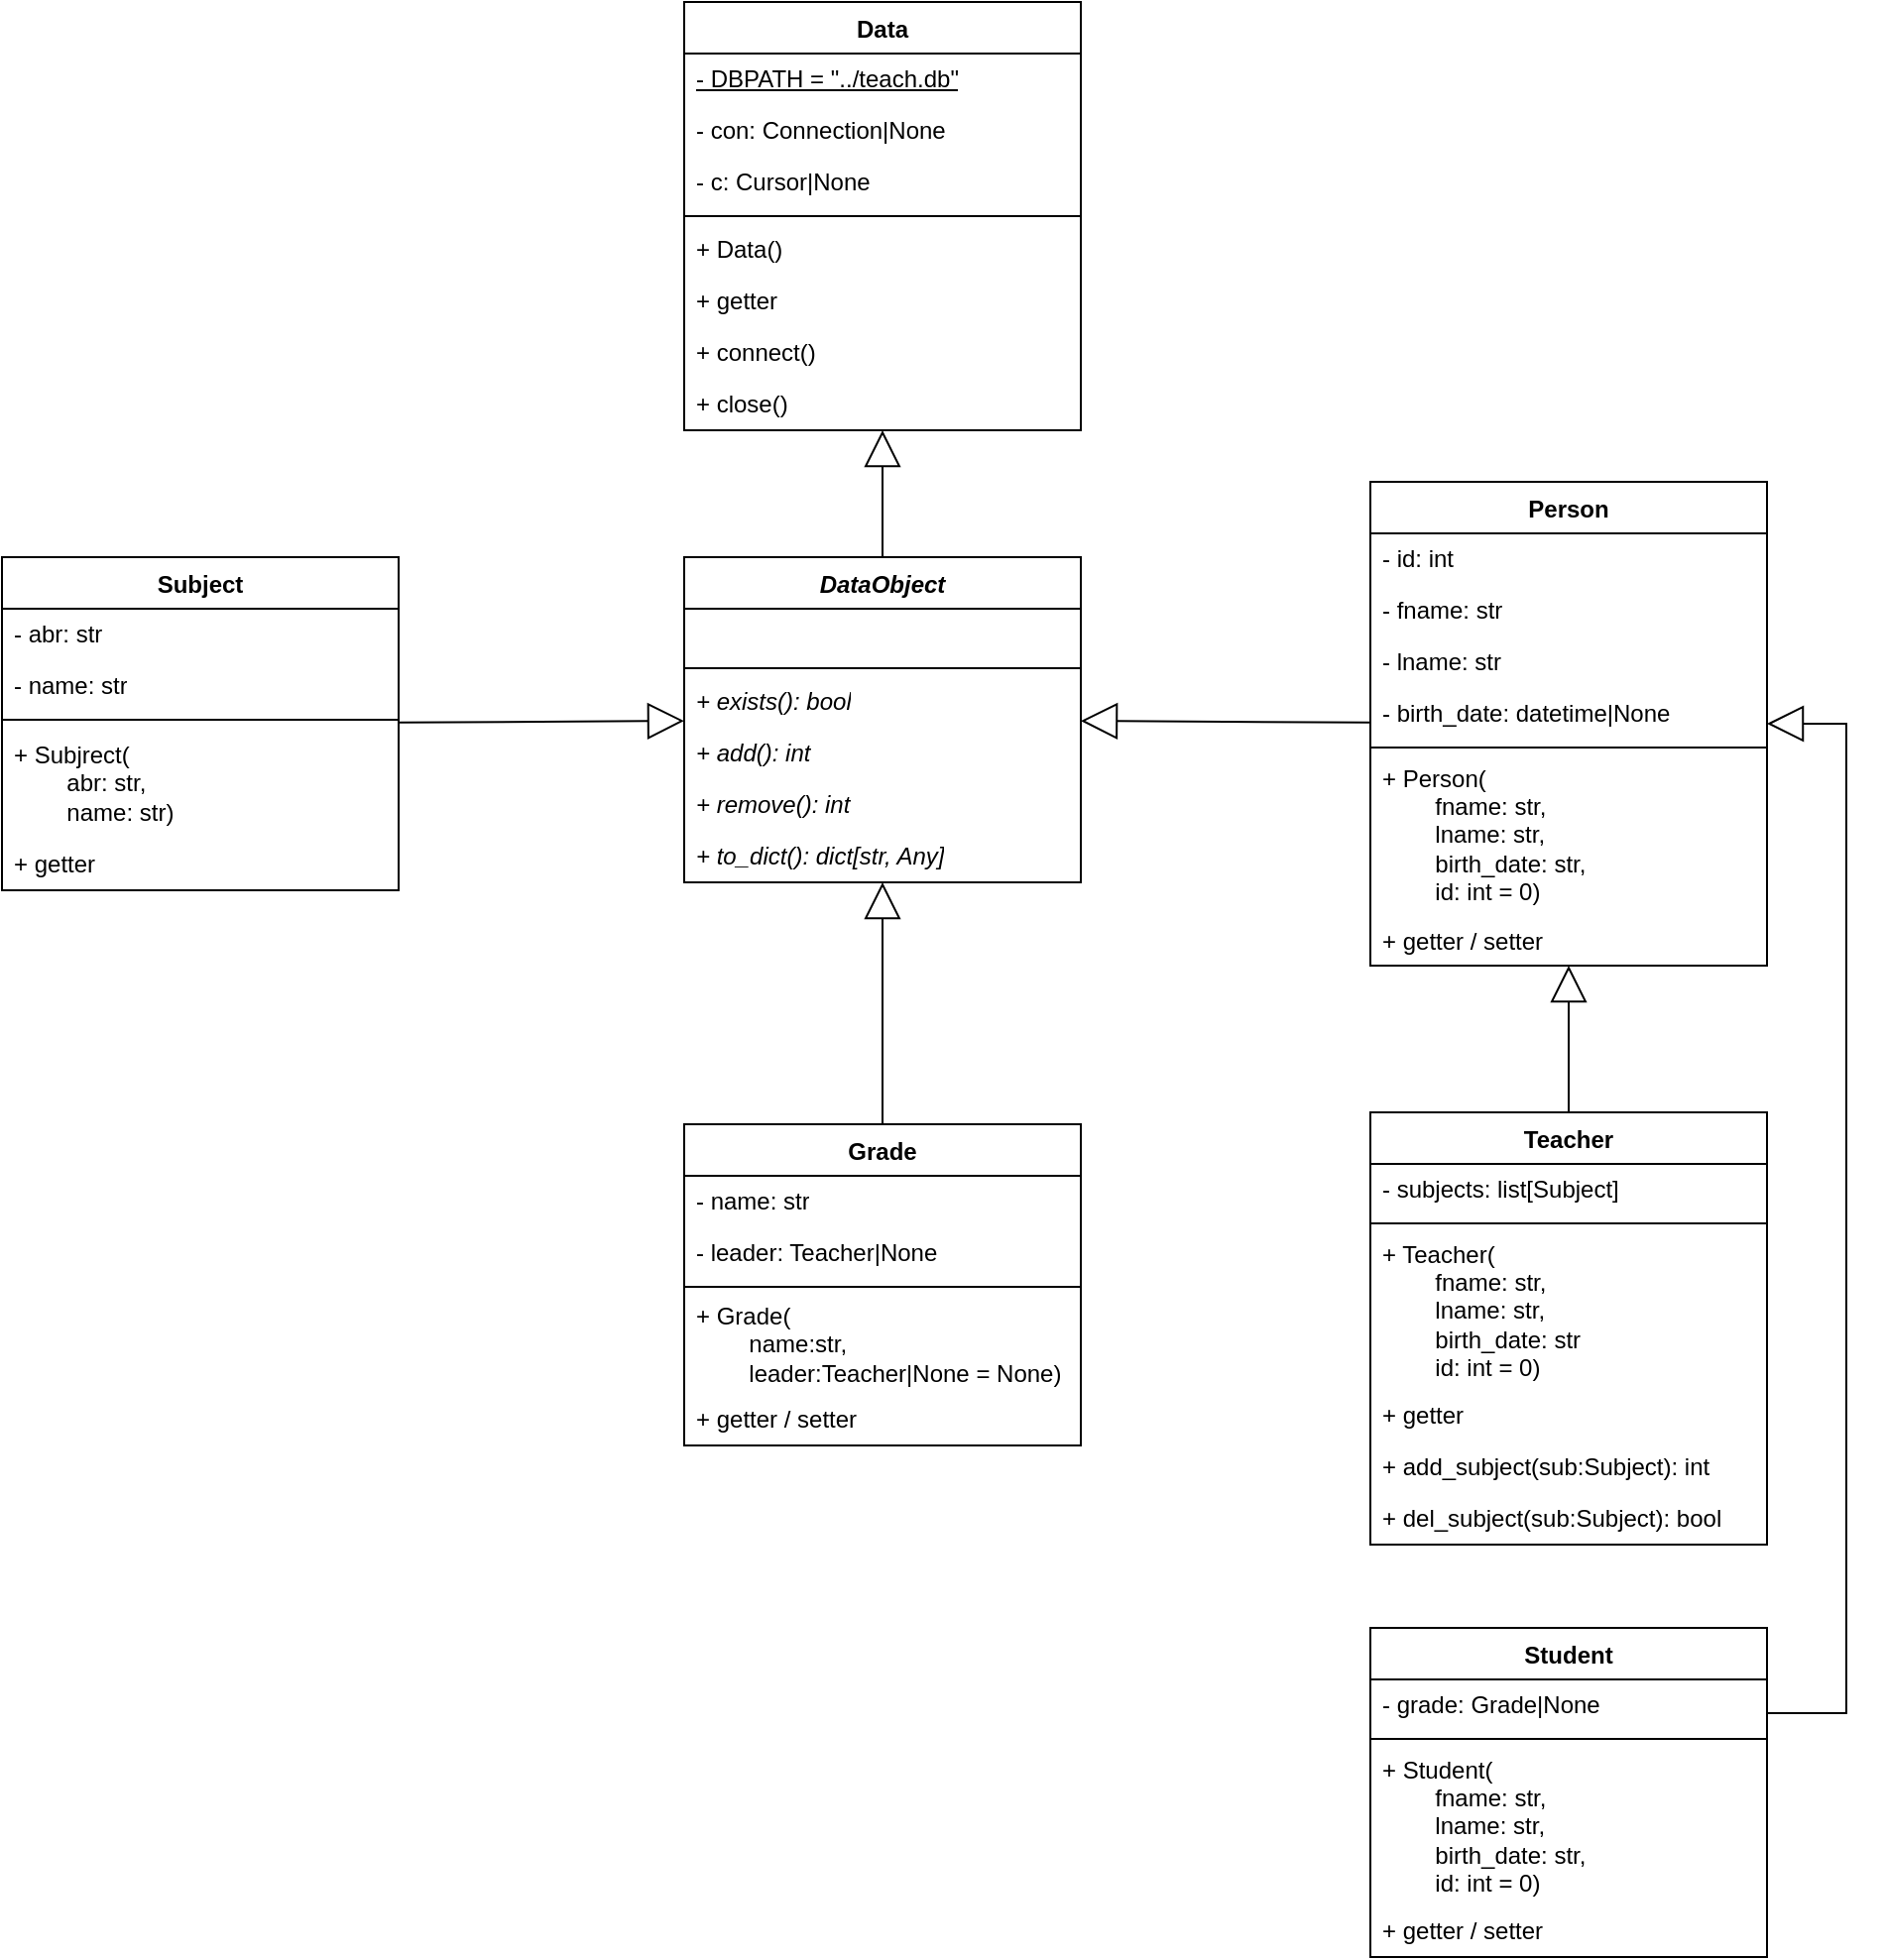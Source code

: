 <mxfile version="26.2.13">
  <diagram name="Page-1" id="PVhxKs5UIoAoCetLRb1k">
    <mxGraphModel dx="1775" dy="617" grid="1" gridSize="10" guides="1" tooltips="1" connect="1" arrows="1" fold="1" page="1" pageScale="1" pageWidth="827" pageHeight="1169" math="0" shadow="0">
      <root>
        <mxCell id="0" />
        <mxCell id="1" parent="0" />
        <mxCell id="3EcJ4HdOtY4yv1qwsR0p-1" value="Student" style="swimlane;fontStyle=1;align=center;verticalAlign=top;childLayout=stackLayout;horizontal=1;startSize=26;horizontalStack=0;resizeParent=1;resizeParentMax=0;resizeLast=0;collapsible=1;marginBottom=0;whiteSpace=wrap;html=1;" parent="1" vertex="1">
          <mxGeometry x="660" y="860" width="200" height="166" as="geometry" />
        </mxCell>
        <mxCell id="3EcJ4HdOtY4yv1qwsR0p-2" value="- grade: Grade|None" style="text;strokeColor=none;fillColor=none;align=left;verticalAlign=middle;spacingLeft=4;spacingRight=4;overflow=hidden;rotatable=0;points=[[0,0.5],[1,0.5]];portConstraint=eastwest;whiteSpace=wrap;html=1;" parent="3EcJ4HdOtY4yv1qwsR0p-1" vertex="1">
          <mxGeometry y="26" width="200" height="26" as="geometry" />
        </mxCell>
        <mxCell id="3EcJ4HdOtY4yv1qwsR0p-3" value="" style="line;strokeWidth=1;fillColor=none;align=left;verticalAlign=middle;spacingTop=-1;spacingLeft=3;spacingRight=3;rotatable=0;labelPosition=right;points=[];portConstraint=eastwest;strokeColor=inherit;" parent="3EcJ4HdOtY4yv1qwsR0p-1" vertex="1">
          <mxGeometry y="52" width="200" height="8" as="geometry" />
        </mxCell>
        <mxCell id="3EcJ4HdOtY4yv1qwsR0p-4" value="&lt;div&gt;+ Student(&lt;/div&gt;&lt;div&gt;&lt;span style=&quot;white-space: pre;&quot;&gt;&#x9;&lt;/span&gt;fname: str,&lt;/div&gt;&lt;div&gt;&lt;span style=&quot;white-space: pre;&quot;&gt;&#x9;&lt;/span&gt;lname: str,&lt;/div&gt;&lt;div&gt;&lt;span style=&quot;white-space: pre;&quot;&gt;&#x9;&lt;/span&gt;birth_date: str,&lt;/div&gt;&lt;div&gt;&lt;span style=&quot;white-space: pre;&quot;&gt;&#x9;&lt;/span&gt;id: int = 0)&lt;br&gt;&lt;/div&gt;" style="text;strokeColor=none;fillColor=none;align=left;verticalAlign=middle;spacingLeft=4;spacingRight=4;overflow=hidden;rotatable=0;points=[[0,0.5],[1,0.5]];portConstraint=eastwest;whiteSpace=wrap;html=1;" parent="3EcJ4HdOtY4yv1qwsR0p-1" vertex="1">
          <mxGeometry y="60" width="200" height="80" as="geometry" />
        </mxCell>
        <mxCell id="Gi3EhoX5HovJHJI8W7zg-16" value="+ getter / setter" style="text;strokeColor=none;fillColor=none;align=left;verticalAlign=middle;spacingLeft=4;spacingRight=4;overflow=hidden;rotatable=0;points=[[0,0.5],[1,0.5]];portConstraint=eastwest;whiteSpace=wrap;html=1;" vertex="1" parent="3EcJ4HdOtY4yv1qwsR0p-1">
          <mxGeometry y="140" width="200" height="26" as="geometry" />
        </mxCell>
        <mxCell id="3EcJ4HdOtY4yv1qwsR0p-5" value="Data" style="swimlane;fontStyle=1;align=center;verticalAlign=top;childLayout=stackLayout;horizontal=1;startSize=26;horizontalStack=0;resizeParent=1;resizeParentMax=0;resizeLast=0;collapsible=1;marginBottom=0;whiteSpace=wrap;html=1;" parent="1" vertex="1">
          <mxGeometry x="314" y="40" width="200" height="216" as="geometry" />
        </mxCell>
        <mxCell id="3EcJ4HdOtY4yv1qwsR0p-6" value="- DBPATH = &quot;../teach.db&quot;" style="text;strokeColor=none;fillColor=none;align=left;verticalAlign=middle;spacingLeft=4;spacingRight=4;overflow=hidden;rotatable=0;points=[[0,0.5],[1,0.5]];portConstraint=eastwest;whiteSpace=wrap;html=1;fontStyle=4" parent="3EcJ4HdOtY4yv1qwsR0p-5" vertex="1">
          <mxGeometry y="26" width="200" height="26" as="geometry" />
        </mxCell>
        <mxCell id="3EcJ4HdOtY4yv1qwsR0p-9" value="- con: Connection|None" style="text;strokeColor=none;fillColor=none;align=left;verticalAlign=middle;spacingLeft=4;spacingRight=4;overflow=hidden;rotatable=0;points=[[0,0.5],[1,0.5]];portConstraint=eastwest;whiteSpace=wrap;html=1;" parent="3EcJ4HdOtY4yv1qwsR0p-5" vertex="1">
          <mxGeometry y="52" width="200" height="26" as="geometry" />
        </mxCell>
        <mxCell id="3EcJ4HdOtY4yv1qwsR0p-10" value="- c: Cursor|None" style="text;strokeColor=none;fillColor=none;align=left;verticalAlign=middle;spacingLeft=4;spacingRight=4;overflow=hidden;rotatable=0;points=[[0,0.5],[1,0.5]];portConstraint=eastwest;whiteSpace=wrap;html=1;" parent="3EcJ4HdOtY4yv1qwsR0p-5" vertex="1">
          <mxGeometry y="78" width="200" height="26" as="geometry" />
        </mxCell>
        <mxCell id="3EcJ4HdOtY4yv1qwsR0p-7" value="" style="line;strokeWidth=1;fillColor=none;align=left;verticalAlign=middle;spacingTop=-1;spacingLeft=3;spacingRight=3;rotatable=0;labelPosition=right;points=[];portConstraint=eastwest;strokeColor=inherit;" parent="3EcJ4HdOtY4yv1qwsR0p-5" vertex="1">
          <mxGeometry y="104" width="200" height="8" as="geometry" />
        </mxCell>
        <mxCell id="3EcJ4HdOtY4yv1qwsR0p-8" value="+ Data()" style="text;strokeColor=none;fillColor=none;align=left;verticalAlign=middle;spacingLeft=4;spacingRight=4;overflow=hidden;rotatable=0;points=[[0,0.5],[1,0.5]];portConstraint=eastwest;whiteSpace=wrap;html=1;" parent="3EcJ4HdOtY4yv1qwsR0p-5" vertex="1">
          <mxGeometry y="112" width="200" height="26" as="geometry" />
        </mxCell>
        <mxCell id="3EcJ4HdOtY4yv1qwsR0p-11" value="+ getter" style="text;strokeColor=none;fillColor=none;align=left;verticalAlign=middle;spacingLeft=4;spacingRight=4;overflow=hidden;rotatable=0;points=[[0,0.5],[1,0.5]];portConstraint=eastwest;whiteSpace=wrap;html=1;" parent="3EcJ4HdOtY4yv1qwsR0p-5" vertex="1">
          <mxGeometry y="138" width="200" height="26" as="geometry" />
        </mxCell>
        <mxCell id="3EcJ4HdOtY4yv1qwsR0p-12" value="+ connect()" style="text;strokeColor=none;fillColor=none;align=left;verticalAlign=middle;spacingLeft=4;spacingRight=4;overflow=hidden;rotatable=0;points=[[0,0.5],[1,0.5]];portConstraint=eastwest;whiteSpace=wrap;html=1;" parent="3EcJ4HdOtY4yv1qwsR0p-5" vertex="1">
          <mxGeometry y="164" width="200" height="26" as="geometry" />
        </mxCell>
        <mxCell id="3EcJ4HdOtY4yv1qwsR0p-13" value="+ close()" style="text;strokeColor=none;fillColor=none;align=left;verticalAlign=middle;spacingLeft=4;spacingRight=4;overflow=hidden;rotatable=0;points=[[0,0.5],[1,0.5]];portConstraint=eastwest;whiteSpace=wrap;html=1;" parent="3EcJ4HdOtY4yv1qwsR0p-5" vertex="1">
          <mxGeometry y="190" width="200" height="26" as="geometry" />
        </mxCell>
        <mxCell id="3EcJ4HdOtY4yv1qwsR0p-14" value="DataObject" style="swimlane;fontStyle=3;align=center;verticalAlign=top;childLayout=stackLayout;horizontal=1;startSize=26;horizontalStack=0;resizeParent=1;resizeParentMax=0;resizeLast=0;collapsible=1;marginBottom=0;whiteSpace=wrap;html=1;" parent="1" vertex="1">
          <mxGeometry x="314" y="320" width="200" height="164" as="geometry" />
        </mxCell>
        <mxCell id="3EcJ4HdOtY4yv1qwsR0p-15" value="&amp;nbsp;" style="text;strokeColor=none;fillColor=none;align=left;verticalAlign=middle;spacingLeft=4;spacingRight=4;overflow=hidden;rotatable=0;points=[[0,0.5],[1,0.5]];portConstraint=eastwest;whiteSpace=wrap;html=1;" parent="3EcJ4HdOtY4yv1qwsR0p-14" vertex="1">
          <mxGeometry y="26" width="200" height="26" as="geometry" />
        </mxCell>
        <mxCell id="3EcJ4HdOtY4yv1qwsR0p-16" value="" style="line;strokeWidth=1;fillColor=none;align=left;verticalAlign=middle;spacingTop=-1;spacingLeft=3;spacingRight=3;rotatable=0;labelPosition=right;points=[];portConstraint=eastwest;strokeColor=inherit;" parent="3EcJ4HdOtY4yv1qwsR0p-14" vertex="1">
          <mxGeometry y="52" width="200" height="8" as="geometry" />
        </mxCell>
        <mxCell id="3EcJ4HdOtY4yv1qwsR0p-17" value="+ exists(): bool" style="text;strokeColor=none;fillColor=none;align=left;verticalAlign=middle;spacingLeft=4;spacingRight=4;overflow=hidden;rotatable=0;points=[[0,0.5],[1,0.5]];portConstraint=eastwest;whiteSpace=wrap;html=1;fontStyle=2" parent="3EcJ4HdOtY4yv1qwsR0p-14" vertex="1">
          <mxGeometry y="60" width="200" height="26" as="geometry" />
        </mxCell>
        <mxCell id="3EcJ4HdOtY4yv1qwsR0p-21" value="+ add(): int" style="text;strokeColor=none;fillColor=none;align=left;verticalAlign=middle;spacingLeft=4;spacingRight=4;overflow=hidden;rotatable=0;points=[[0,0.5],[1,0.5]];portConstraint=eastwest;whiteSpace=wrap;html=1;fontStyle=2" parent="3EcJ4HdOtY4yv1qwsR0p-14" vertex="1">
          <mxGeometry y="86" width="200" height="26" as="geometry" />
        </mxCell>
        <mxCell id="3EcJ4HdOtY4yv1qwsR0p-22" value="+ remove(): int" style="text;strokeColor=none;fillColor=none;align=left;verticalAlign=middle;spacingLeft=4;spacingRight=4;overflow=hidden;rotatable=0;points=[[0,0.5],[1,0.5]];portConstraint=eastwest;whiteSpace=wrap;html=1;fontStyle=2" parent="3EcJ4HdOtY4yv1qwsR0p-14" vertex="1">
          <mxGeometry y="112" width="200" height="26" as="geometry" />
        </mxCell>
        <mxCell id="3EcJ4HdOtY4yv1qwsR0p-23" value="+ to_dict(): dict[str, Any]" style="text;strokeColor=none;fillColor=none;align=left;verticalAlign=middle;spacingLeft=4;spacingRight=4;overflow=hidden;rotatable=0;points=[[0,0.5],[1,0.5]];portConstraint=eastwest;whiteSpace=wrap;html=1;fontStyle=2" parent="3EcJ4HdOtY4yv1qwsR0p-14" vertex="1">
          <mxGeometry y="138" width="200" height="26" as="geometry" />
        </mxCell>
        <mxCell id="3EcJ4HdOtY4yv1qwsR0p-18" value="" style="endArrow=block;endSize=16;endFill=0;html=1;rounded=0;edgeStyle=orthogonalEdgeStyle;" parent="1" edge="1" target="3EcJ4HdOtY4yv1qwsR0p-31" source="3EcJ4HdOtY4yv1qwsR0p-1">
          <mxGeometry width="160" relative="1" as="geometry">
            <mxPoint x="604" y="780" as="sourcePoint" />
            <mxPoint x="764" y="780" as="targetPoint" />
            <Array as="points">
              <mxPoint x="900" y="903" />
              <mxPoint x="900" y="404" />
            </Array>
          </mxGeometry>
        </mxCell>
        <mxCell id="3EcJ4HdOtY4yv1qwsR0p-20" value="" style="endArrow=block;endSize=16;endFill=0;html=1;rounded=0;" parent="1" source="3EcJ4HdOtY4yv1qwsR0p-14" target="3EcJ4HdOtY4yv1qwsR0p-5" edge="1">
          <mxGeometry width="160" relative="1" as="geometry">
            <mxPoint x="310" y="430" as="sourcePoint" />
            <mxPoint x="470" y="430" as="targetPoint" />
          </mxGeometry>
        </mxCell>
        <mxCell id="3EcJ4HdOtY4yv1qwsR0p-24" value="Subject" style="swimlane;fontStyle=1;align=center;verticalAlign=top;childLayout=stackLayout;horizontal=1;startSize=26;horizontalStack=0;resizeParent=1;resizeParentMax=0;resizeLast=0;collapsible=1;marginBottom=0;whiteSpace=wrap;html=1;" parent="1" vertex="1">
          <mxGeometry x="-30" y="320" width="200" height="168" as="geometry" />
        </mxCell>
        <mxCell id="3EcJ4HdOtY4yv1qwsR0p-25" value="- abr: str" style="text;strokeColor=none;fillColor=none;align=left;verticalAlign=middle;spacingLeft=4;spacingRight=4;overflow=hidden;rotatable=0;points=[[0,0.5],[1,0.5]];portConstraint=eastwest;whiteSpace=wrap;html=1;" parent="3EcJ4HdOtY4yv1qwsR0p-24" vertex="1">
          <mxGeometry y="26" width="200" height="26" as="geometry" />
        </mxCell>
        <mxCell id="3EcJ4HdOtY4yv1qwsR0p-29" value="- name: str" style="text;strokeColor=none;fillColor=none;align=left;verticalAlign=middle;spacingLeft=4;spacingRight=4;overflow=hidden;rotatable=0;points=[[0,0.5],[1,0.5]];portConstraint=eastwest;whiteSpace=wrap;html=1;" parent="3EcJ4HdOtY4yv1qwsR0p-24" vertex="1">
          <mxGeometry y="52" width="200" height="26" as="geometry" />
        </mxCell>
        <mxCell id="3EcJ4HdOtY4yv1qwsR0p-26" value="" style="line;strokeWidth=1;fillColor=none;align=left;verticalAlign=middle;spacingTop=-1;spacingLeft=3;spacingRight=3;rotatable=0;labelPosition=right;points=[];portConstraint=eastwest;strokeColor=inherit;" parent="3EcJ4HdOtY4yv1qwsR0p-24" vertex="1">
          <mxGeometry y="78" width="200" height="8" as="geometry" />
        </mxCell>
        <mxCell id="3EcJ4HdOtY4yv1qwsR0p-27" value="&lt;div&gt;+ Subjrect(&lt;/div&gt;&lt;div&gt;&lt;span style=&quot;white-space: pre;&quot;&gt;&#x9;&lt;/span&gt;abr: str,&lt;/div&gt;&lt;div&gt;&lt;span style=&quot;white-space: pre;&quot;&gt;&#x9;&lt;/span&gt;name: str)&lt;br&gt;&lt;/div&gt;" style="text;strokeColor=none;fillColor=none;align=left;verticalAlign=middle;spacingLeft=4;spacingRight=4;overflow=hidden;rotatable=0;points=[[0,0.5],[1,0.5]];portConstraint=eastwest;whiteSpace=wrap;html=1;" parent="3EcJ4HdOtY4yv1qwsR0p-24" vertex="1">
          <mxGeometry y="86" width="200" height="56" as="geometry" />
        </mxCell>
        <mxCell id="3EcJ4HdOtY4yv1qwsR0p-30" value="+ getter" style="text;strokeColor=none;fillColor=none;align=left;verticalAlign=middle;spacingLeft=4;spacingRight=4;overflow=hidden;rotatable=0;points=[[0,0.5],[1,0.5]];portConstraint=eastwest;whiteSpace=wrap;html=1;" parent="3EcJ4HdOtY4yv1qwsR0p-24" vertex="1">
          <mxGeometry y="142" width="200" height="26" as="geometry" />
        </mxCell>
        <mxCell id="3EcJ4HdOtY4yv1qwsR0p-28" value="" style="endArrow=block;endSize=16;endFill=0;html=1;rounded=0;" parent="1" source="3EcJ4HdOtY4yv1qwsR0p-24" target="3EcJ4HdOtY4yv1qwsR0p-14" edge="1">
          <mxGeometry width="160" relative="1" as="geometry">
            <mxPoint x="120" y="440" as="sourcePoint" />
            <mxPoint x="280" y="440" as="targetPoint" />
          </mxGeometry>
        </mxCell>
        <mxCell id="3EcJ4HdOtY4yv1qwsR0p-31" value="Person" style="swimlane;fontStyle=1;align=center;verticalAlign=top;childLayout=stackLayout;horizontal=1;startSize=26;horizontalStack=0;resizeParent=1;resizeParentMax=0;resizeLast=0;collapsible=1;marginBottom=0;whiteSpace=wrap;html=1;" parent="1" vertex="1">
          <mxGeometry x="660" y="282" width="200" height="244" as="geometry" />
        </mxCell>
        <mxCell id="3EcJ4HdOtY4yv1qwsR0p-32" value="- id: int" style="text;strokeColor=none;fillColor=none;align=left;verticalAlign=middle;spacingLeft=4;spacingRight=4;overflow=hidden;rotatable=0;points=[[0,0.5],[1,0.5]];portConstraint=eastwest;whiteSpace=wrap;html=1;" parent="3EcJ4HdOtY4yv1qwsR0p-31" vertex="1">
          <mxGeometry y="26" width="200" height="26" as="geometry" />
        </mxCell>
        <mxCell id="3EcJ4HdOtY4yv1qwsR0p-36" value="- fname: str" style="text;strokeColor=none;fillColor=none;align=left;verticalAlign=middle;spacingLeft=4;spacingRight=4;overflow=hidden;rotatable=0;points=[[0,0.5],[1,0.5]];portConstraint=eastwest;whiteSpace=wrap;html=1;" parent="3EcJ4HdOtY4yv1qwsR0p-31" vertex="1">
          <mxGeometry y="52" width="200" height="26" as="geometry" />
        </mxCell>
        <mxCell id="3EcJ4HdOtY4yv1qwsR0p-37" value="- lname: str" style="text;strokeColor=none;fillColor=none;align=left;verticalAlign=middle;spacingLeft=4;spacingRight=4;overflow=hidden;rotatable=0;points=[[0,0.5],[1,0.5]];portConstraint=eastwest;whiteSpace=wrap;html=1;" parent="3EcJ4HdOtY4yv1qwsR0p-31" vertex="1">
          <mxGeometry y="78" width="200" height="26" as="geometry" />
        </mxCell>
        <mxCell id="3EcJ4HdOtY4yv1qwsR0p-38" value="- birth_date: datetime|None" style="text;strokeColor=none;fillColor=none;align=left;verticalAlign=middle;spacingLeft=4;spacingRight=4;overflow=hidden;rotatable=0;points=[[0,0.5],[1,0.5]];portConstraint=eastwest;whiteSpace=wrap;html=1;" parent="3EcJ4HdOtY4yv1qwsR0p-31" vertex="1">
          <mxGeometry y="104" width="200" height="26" as="geometry" />
        </mxCell>
        <mxCell id="3EcJ4HdOtY4yv1qwsR0p-33" value="" style="line;strokeWidth=1;fillColor=none;align=left;verticalAlign=middle;spacingTop=-1;spacingLeft=3;spacingRight=3;rotatable=0;labelPosition=right;points=[];portConstraint=eastwest;strokeColor=inherit;" parent="3EcJ4HdOtY4yv1qwsR0p-31" vertex="1">
          <mxGeometry y="130" width="200" height="8" as="geometry" />
        </mxCell>
        <mxCell id="3EcJ4HdOtY4yv1qwsR0p-34" value="&lt;div&gt;+ Person(&lt;/div&gt;&lt;div&gt;&lt;span style=&quot;white-space: pre;&quot;&gt;&#x9;&lt;/span&gt;fname: str,&lt;/div&gt;&lt;div&gt;&lt;span style=&quot;white-space: pre;&quot;&gt;&#x9;&lt;/span&gt;lname: str,&lt;/div&gt;&lt;div&gt;&lt;span style=&quot;white-space: pre;&quot;&gt;&#x9;&lt;/span&gt;birth_date: str,&lt;/div&gt;&lt;div&gt;&lt;span style=&quot;white-space: pre;&quot;&gt;&#x9;&lt;/span&gt;id: int = 0)&lt;br&gt;&lt;/div&gt;" style="text;strokeColor=none;fillColor=none;align=left;verticalAlign=middle;spacingLeft=4;spacingRight=4;overflow=hidden;rotatable=0;points=[[0,0.5],[1,0.5]];portConstraint=eastwest;whiteSpace=wrap;html=1;" parent="3EcJ4HdOtY4yv1qwsR0p-31" vertex="1">
          <mxGeometry y="138" width="200" height="80" as="geometry" />
        </mxCell>
        <mxCell id="3EcJ4HdOtY4yv1qwsR0p-39" value="+ getter / setter" style="text;strokeColor=none;fillColor=none;align=left;verticalAlign=top;spacingLeft=4;spacingRight=4;overflow=hidden;rotatable=0;points=[[0,0.5],[1,0.5]];portConstraint=eastwest;whiteSpace=wrap;html=1;" parent="3EcJ4HdOtY4yv1qwsR0p-31" vertex="1">
          <mxGeometry y="218" width="200" height="26" as="geometry" />
        </mxCell>
        <mxCell id="3EcJ4HdOtY4yv1qwsR0p-35" value="" style="endArrow=block;endSize=16;endFill=0;html=1;rounded=0;" parent="1" source="3EcJ4HdOtY4yv1qwsR0p-31" target="3EcJ4HdOtY4yv1qwsR0p-14" edge="1">
          <mxGeometry width="160" relative="1" as="geometry">
            <mxPoint x="414" y="550" as="sourcePoint" />
            <mxPoint x="574" y="550" as="targetPoint" />
          </mxGeometry>
        </mxCell>
        <mxCell id="Gi3EhoX5HovJHJI8W7zg-1" value="Teacher" style="swimlane;fontStyle=1;align=center;verticalAlign=top;childLayout=stackLayout;horizontal=1;startSize=26;horizontalStack=0;resizeParent=1;resizeParentMax=0;resizeLast=0;collapsible=1;marginBottom=0;whiteSpace=wrap;html=1;" vertex="1" parent="1">
          <mxGeometry x="660" y="600" width="200" height="218" as="geometry" />
        </mxCell>
        <mxCell id="Gi3EhoX5HovJHJI8W7zg-2" value="- subjects: list[Subject]" style="text;strokeColor=none;fillColor=none;align=left;verticalAlign=middle;spacingLeft=4;spacingRight=4;overflow=hidden;rotatable=0;points=[[0,0.5],[1,0.5]];portConstraint=eastwest;whiteSpace=wrap;html=1;" vertex="1" parent="Gi3EhoX5HovJHJI8W7zg-1">
          <mxGeometry y="26" width="200" height="26" as="geometry" />
        </mxCell>
        <mxCell id="Gi3EhoX5HovJHJI8W7zg-3" value="" style="line;strokeWidth=1;fillColor=none;align=left;verticalAlign=middle;spacingTop=-1;spacingLeft=3;spacingRight=3;rotatable=0;labelPosition=right;points=[];portConstraint=eastwest;strokeColor=inherit;" vertex="1" parent="Gi3EhoX5HovJHJI8W7zg-1">
          <mxGeometry y="52" width="200" height="8" as="geometry" />
        </mxCell>
        <mxCell id="Gi3EhoX5HovJHJI8W7zg-4" value="&lt;div&gt;+ Teacher(&lt;/div&gt;&lt;div&gt;&lt;span style=&quot;white-space: pre;&quot;&gt;&#x9;&lt;/span&gt;fname: str,&lt;/div&gt;&lt;div&gt;&lt;span style=&quot;white-space: pre;&quot;&gt;&#x9;&lt;/span&gt;lname: str,&lt;/div&gt;&lt;div&gt;&lt;span style=&quot;white-space: pre;&quot;&gt;&#x9;&lt;/span&gt;birth_date: str&lt;/div&gt;&lt;div&gt;&lt;span style=&quot;white-space: pre;&quot;&gt;&#x9;&lt;/span&gt;id: int = 0)&lt;br&gt;&lt;/div&gt;" style="text;strokeColor=none;fillColor=none;align=left;verticalAlign=middle;spacingLeft=4;spacingRight=4;overflow=hidden;rotatable=0;points=[[0,0.5],[1,0.5]];portConstraint=eastwest;whiteSpace=wrap;html=1;" vertex="1" parent="Gi3EhoX5HovJHJI8W7zg-1">
          <mxGeometry y="60" width="200" height="80" as="geometry" />
        </mxCell>
        <mxCell id="Gi3EhoX5HovJHJI8W7zg-8" value="+ getter" style="text;strokeColor=none;fillColor=none;align=left;verticalAlign=middle;spacingLeft=4;spacingRight=4;overflow=hidden;rotatable=0;points=[[0,0.5],[1,0.5]];portConstraint=eastwest;whiteSpace=wrap;html=1;" vertex="1" parent="Gi3EhoX5HovJHJI8W7zg-1">
          <mxGeometry y="140" width="200" height="26" as="geometry" />
        </mxCell>
        <mxCell id="Gi3EhoX5HovJHJI8W7zg-6" value="+ add_subject(sub:Subject): int" style="text;strokeColor=none;fillColor=none;align=left;verticalAlign=middle;spacingLeft=4;spacingRight=4;overflow=hidden;rotatable=0;points=[[0,0.5],[1,0.5]];portConstraint=eastwest;whiteSpace=wrap;html=1;" vertex="1" parent="Gi3EhoX5HovJHJI8W7zg-1">
          <mxGeometry y="166" width="200" height="26" as="geometry" />
        </mxCell>
        <mxCell id="Gi3EhoX5HovJHJI8W7zg-7" value="+ del_subject(sub:Subject): bool" style="text;strokeColor=none;fillColor=none;align=left;verticalAlign=middle;spacingLeft=4;spacingRight=4;overflow=hidden;rotatable=0;points=[[0,0.5],[1,0.5]];portConstraint=eastwest;whiteSpace=wrap;html=1;" vertex="1" parent="Gi3EhoX5HovJHJI8W7zg-1">
          <mxGeometry y="192" width="200" height="26" as="geometry" />
        </mxCell>
        <mxCell id="Gi3EhoX5HovJHJI8W7zg-5" value="" style="endArrow=block;endSize=16;endFill=0;html=1;rounded=0;" edge="1" source="Gi3EhoX5HovJHJI8W7zg-1" parent="1" target="3EcJ4HdOtY4yv1qwsR0p-31">
          <mxGeometry width="160" relative="1" as="geometry">
            <mxPoint x="604" y="540" as="sourcePoint" />
            <mxPoint x="764" y="540" as="targetPoint" />
          </mxGeometry>
        </mxCell>
        <mxCell id="Gi3EhoX5HovJHJI8W7zg-9" value="Grade" style="swimlane;fontStyle=1;align=center;verticalAlign=top;childLayout=stackLayout;horizontal=1;startSize=26;horizontalStack=0;resizeParent=1;resizeParentMax=0;resizeLast=0;collapsible=1;marginBottom=0;whiteSpace=wrap;html=1;" vertex="1" parent="1">
          <mxGeometry x="314" y="606" width="200" height="162" as="geometry" />
        </mxCell>
        <mxCell id="Gi3EhoX5HovJHJI8W7zg-10" value="- name: str" style="text;strokeColor=none;fillColor=none;align=left;verticalAlign=middle;spacingLeft=4;spacingRight=4;overflow=hidden;rotatable=0;points=[[0,0.5],[1,0.5]];portConstraint=eastwest;whiteSpace=wrap;html=1;" vertex="1" parent="Gi3EhoX5HovJHJI8W7zg-9">
          <mxGeometry y="26" width="200" height="26" as="geometry" />
        </mxCell>
        <mxCell id="Gi3EhoX5HovJHJI8W7zg-14" value="- leader: Teacher|None" style="text;strokeColor=none;fillColor=none;align=left;verticalAlign=middle;spacingLeft=4;spacingRight=4;overflow=hidden;rotatable=0;points=[[0,0.5],[1,0.5]];portConstraint=eastwest;whiteSpace=wrap;html=1;" vertex="1" parent="Gi3EhoX5HovJHJI8W7zg-9">
          <mxGeometry y="52" width="200" height="26" as="geometry" />
        </mxCell>
        <mxCell id="Gi3EhoX5HovJHJI8W7zg-11" value="" style="line;strokeWidth=1;fillColor=none;align=left;verticalAlign=middle;spacingTop=-1;spacingLeft=3;spacingRight=3;rotatable=0;labelPosition=right;points=[];portConstraint=eastwest;strokeColor=inherit;" vertex="1" parent="Gi3EhoX5HovJHJI8W7zg-9">
          <mxGeometry y="78" width="200" height="8" as="geometry" />
        </mxCell>
        <mxCell id="Gi3EhoX5HovJHJI8W7zg-12" value="&lt;div&gt;+ Grade(&lt;/div&gt;&lt;div&gt;&lt;span style=&quot;white-space: pre;&quot;&gt;&#x9;&lt;/span&gt;name:str,&lt;/div&gt;&lt;div&gt;&lt;span style=&quot;white-space: pre;&quot;&gt;&#x9;&lt;/span&gt;leader:Teacher|None = None)&lt;/div&gt;" style="text;strokeColor=none;fillColor=none;align=left;verticalAlign=middle;spacingLeft=4;spacingRight=4;overflow=hidden;rotatable=0;points=[[0,0.5],[1,0.5]];portConstraint=eastwest;whiteSpace=wrap;html=1;" vertex="1" parent="Gi3EhoX5HovJHJI8W7zg-9">
          <mxGeometry y="86" width="200" height="50" as="geometry" />
        </mxCell>
        <mxCell id="Gi3EhoX5HovJHJI8W7zg-15" value="+ getter / setter" style="text;strokeColor=none;fillColor=none;align=left;verticalAlign=middle;spacingLeft=4;spacingRight=4;overflow=hidden;rotatable=0;points=[[0,0.5],[1,0.5]];portConstraint=eastwest;whiteSpace=wrap;html=1;" vertex="1" parent="Gi3EhoX5HovJHJI8W7zg-9">
          <mxGeometry y="136" width="200" height="26" as="geometry" />
        </mxCell>
        <mxCell id="Gi3EhoX5HovJHJI8W7zg-13" value="" style="endArrow=block;endSize=16;endFill=0;html=1;rounded=0;" edge="1" source="Gi3EhoX5HovJHJI8W7zg-9" parent="1" target="3EcJ4HdOtY4yv1qwsR0p-14">
          <mxGeometry width="160" relative="1" as="geometry">
            <mxPoint x="258" y="526" as="sourcePoint" />
            <mxPoint x="418" y="526" as="targetPoint" />
          </mxGeometry>
        </mxCell>
      </root>
    </mxGraphModel>
  </diagram>
</mxfile>
